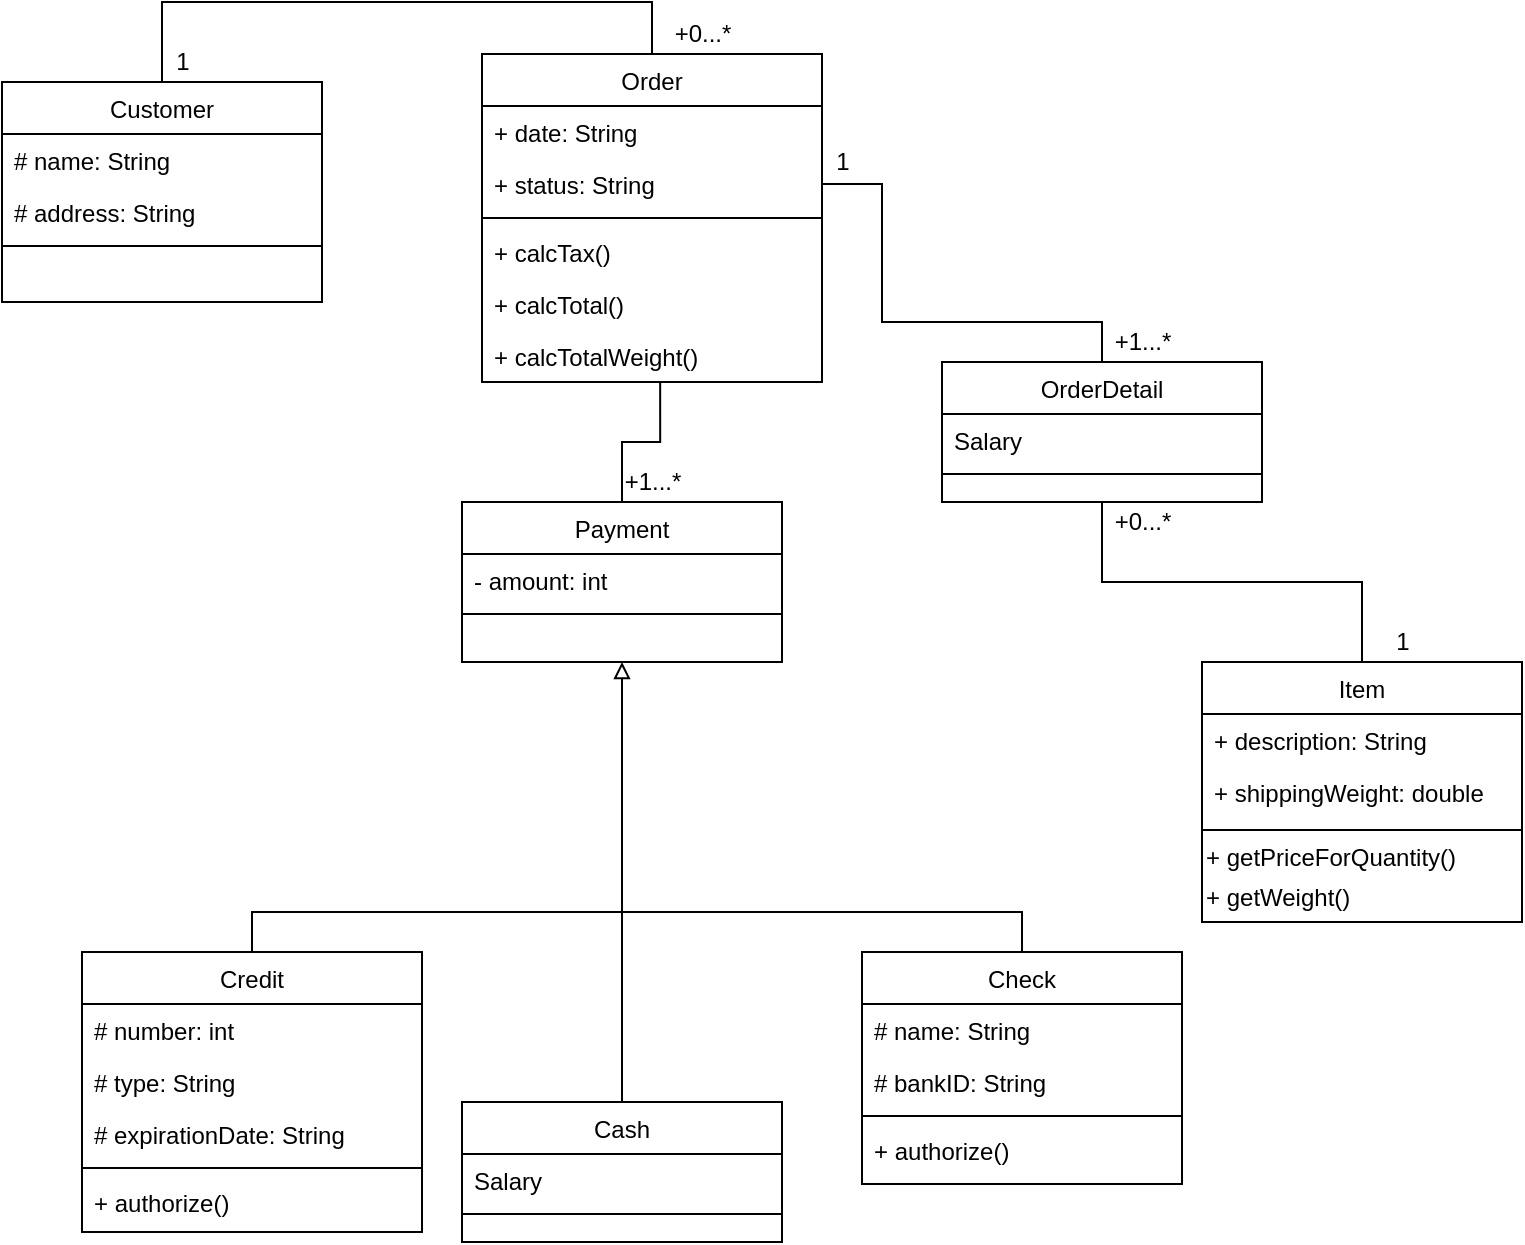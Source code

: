 <mxfile version="13.8.5" type="github"><diagram id="C5RBs43oDa-KdzZeNtuy" name="Page-1"><mxGraphModel dx="1773" dy="589" grid="1" gridSize="10" guides="1" tooltips="1" connect="1" arrows="1" fold="1" page="1" pageScale="1" pageWidth="827" pageHeight="1169" math="0" shadow="0"><root><mxCell id="WIyWlLk6GJQsqaUBKTNV-0"/><mxCell id="WIyWlLk6GJQsqaUBKTNV-1" parent="WIyWlLk6GJQsqaUBKTNV-0"/><mxCell id="dtHuz1XMKrNfmdPAIOBg-39" style="edgeStyle=orthogonalEdgeStyle;rounded=0;orthogonalLoop=1;jettySize=auto;html=1;exitX=0.5;exitY=0;exitDx=0;exitDy=0;entryX=0.5;entryY=0;entryDx=0;entryDy=0;startArrow=none;startFill=0;endArrow=none;endFill=0;" edge="1" parent="WIyWlLk6GJQsqaUBKTNV-1" source="zkfFHV4jXpPFQw0GAbJ--0" target="zkfFHV4jXpPFQw0GAbJ--17"><mxGeometry relative="1" as="geometry"><Array as="points"><mxPoint x="-10" y="110"/><mxPoint x="235" y="110"/></Array></mxGeometry></mxCell><mxCell id="zkfFHV4jXpPFQw0GAbJ--0" value="Customer" style="swimlane;fontStyle=0;align=center;verticalAlign=top;childLayout=stackLayout;horizontal=1;startSize=26;horizontalStack=0;resizeParent=1;resizeLast=0;collapsible=1;marginBottom=0;rounded=0;shadow=0;strokeWidth=1;" parent="WIyWlLk6GJQsqaUBKTNV-1" vertex="1"><mxGeometry x="-90" y="150" width="160" height="110" as="geometry"><mxRectangle x="230" y="140" width="160" height="26" as="alternateBounds"/></mxGeometry></mxCell><mxCell id="zkfFHV4jXpPFQw0GAbJ--1" value="# name: String" style="text;align=left;verticalAlign=top;spacingLeft=4;spacingRight=4;overflow=hidden;rotatable=0;points=[[0,0.5],[1,0.5]];portConstraint=eastwest;" parent="zkfFHV4jXpPFQw0GAbJ--0" vertex="1"><mxGeometry y="26" width="160" height="26" as="geometry"/></mxCell><mxCell id="zkfFHV4jXpPFQw0GAbJ--2" value="# address: String" style="text;align=left;verticalAlign=top;spacingLeft=4;spacingRight=4;overflow=hidden;rotatable=0;points=[[0,0.5],[1,0.5]];portConstraint=eastwest;rounded=0;shadow=0;html=0;" parent="zkfFHV4jXpPFQw0GAbJ--0" vertex="1"><mxGeometry y="52" width="160" height="26" as="geometry"/></mxCell><mxCell id="zkfFHV4jXpPFQw0GAbJ--4" value="" style="line;html=1;strokeWidth=1;align=left;verticalAlign=middle;spacingTop=-1;spacingLeft=3;spacingRight=3;rotatable=0;labelPosition=right;points=[];portConstraint=eastwest;" parent="zkfFHV4jXpPFQw0GAbJ--0" vertex="1"><mxGeometry y="78" width="160" height="8" as="geometry"/></mxCell><mxCell id="dtHuz1XMKrNfmdPAIOBg-4" style="rounded=0;orthogonalLoop=1;jettySize=auto;html=1;exitX=0.5;exitY=0;exitDx=0;exitDy=0;entryX=0.524;entryY=1;entryDx=0;entryDy=0;entryPerimeter=0;edgeStyle=orthogonalEdgeStyle;endArrow=none;endFill=0;" edge="1" parent="WIyWlLk6GJQsqaUBKTNV-1" source="zkfFHV4jXpPFQw0GAbJ--6" target="dtHuz1XMKrNfmdPAIOBg-2"><mxGeometry relative="1" as="geometry"/></mxCell><mxCell id="dtHuz1XMKrNfmdPAIOBg-9" style="edgeStyle=orthogonalEdgeStyle;rounded=0;orthogonalLoop=1;jettySize=auto;html=1;exitX=0.5;exitY=1;exitDx=0;exitDy=0;endArrow=none;endFill=0;startArrow=block;startFill=0;" edge="1" parent="WIyWlLk6GJQsqaUBKTNV-1" source="zkfFHV4jXpPFQw0GAbJ--6"><mxGeometry relative="1" as="geometry"><mxPoint x="220" y="570" as="targetPoint"/></mxGeometry></mxCell><mxCell id="zkfFHV4jXpPFQw0GAbJ--6" value="Payment" style="swimlane;fontStyle=0;align=center;verticalAlign=top;childLayout=stackLayout;horizontal=1;startSize=26;horizontalStack=0;resizeParent=1;resizeLast=0;collapsible=1;marginBottom=0;rounded=0;shadow=0;strokeWidth=1;" parent="WIyWlLk6GJQsqaUBKTNV-1" vertex="1"><mxGeometry x="140" y="360" width="160" height="80" as="geometry"><mxRectangle x="130" y="380" width="160" height="26" as="alternateBounds"/></mxGeometry></mxCell><mxCell id="zkfFHV4jXpPFQw0GAbJ--7" value="- amount: int" style="text;align=left;verticalAlign=top;spacingLeft=4;spacingRight=4;overflow=hidden;rotatable=0;points=[[0,0.5],[1,0.5]];portConstraint=eastwest;" parent="zkfFHV4jXpPFQw0GAbJ--6" vertex="1"><mxGeometry y="26" width="160" height="26" as="geometry"/></mxCell><mxCell id="zkfFHV4jXpPFQw0GAbJ--9" value="" style="line;html=1;strokeWidth=1;align=left;verticalAlign=middle;spacingTop=-1;spacingLeft=3;spacingRight=3;rotatable=0;labelPosition=right;points=[];portConstraint=eastwest;" parent="zkfFHV4jXpPFQw0GAbJ--6" vertex="1"><mxGeometry y="52" width="160" height="8" as="geometry"/></mxCell><mxCell id="dtHuz1XMKrNfmdPAIOBg-7" style="edgeStyle=orthogonalEdgeStyle;rounded=0;orthogonalLoop=1;jettySize=auto;html=1;entryX=0.5;entryY=0;entryDx=0;entryDy=0;endArrow=none;endFill=0;exitX=0.5;exitY=0;exitDx=0;exitDy=0;" edge="1" parent="WIyWlLk6GJQsqaUBKTNV-1" source="dtHuz1XMKrNfmdPAIOBg-22" target="dgmMnPyC1cf0m6Kjj42E-9"><mxGeometry relative="1" as="geometry"><mxPoint x="70" y="520" as="sourcePoint"/></mxGeometry></mxCell><mxCell id="zkfFHV4jXpPFQw0GAbJ--17" value="Order" style="swimlane;fontStyle=0;align=center;verticalAlign=top;childLayout=stackLayout;horizontal=1;startSize=26;horizontalStack=0;resizeParent=1;resizeLast=0;collapsible=1;marginBottom=0;rounded=0;shadow=0;strokeWidth=1;" parent="WIyWlLk6GJQsqaUBKTNV-1" vertex="1"><mxGeometry x="150" y="136" width="170" height="164" as="geometry"><mxRectangle x="550" y="140" width="160" height="26" as="alternateBounds"/></mxGeometry></mxCell><mxCell id="zkfFHV4jXpPFQw0GAbJ--18" value="+ date: String" style="text;align=left;verticalAlign=top;spacingLeft=4;spacingRight=4;overflow=hidden;rotatable=0;points=[[0,0.5],[1,0.5]];portConstraint=eastwest;" parent="zkfFHV4jXpPFQw0GAbJ--17" vertex="1"><mxGeometry y="26" width="170" height="26" as="geometry"/></mxCell><mxCell id="zkfFHV4jXpPFQw0GAbJ--19" value="+ status: String" style="text;align=left;verticalAlign=top;spacingLeft=4;spacingRight=4;overflow=hidden;rotatable=0;points=[[0,0.5],[1,0.5]];portConstraint=eastwest;rounded=0;shadow=0;html=0;" parent="zkfFHV4jXpPFQw0GAbJ--17" vertex="1"><mxGeometry y="52" width="170" height="26" as="geometry"/></mxCell><mxCell id="zkfFHV4jXpPFQw0GAbJ--23" value="" style="line;html=1;strokeWidth=1;align=left;verticalAlign=middle;spacingTop=-1;spacingLeft=3;spacingRight=3;rotatable=0;labelPosition=right;points=[];portConstraint=eastwest;" parent="zkfFHV4jXpPFQw0GAbJ--17" vertex="1"><mxGeometry y="78" width="170" height="8" as="geometry"/></mxCell><mxCell id="zkfFHV4jXpPFQw0GAbJ--24" value="+ calcTax()" style="text;align=left;verticalAlign=top;spacingLeft=4;spacingRight=4;overflow=hidden;rotatable=0;points=[[0,0.5],[1,0.5]];portConstraint=eastwest;" parent="zkfFHV4jXpPFQw0GAbJ--17" vertex="1"><mxGeometry y="86" width="170" height="26" as="geometry"/></mxCell><mxCell id="zkfFHV4jXpPFQw0GAbJ--25" value="+ calcTotal()" style="text;align=left;verticalAlign=top;spacingLeft=4;spacingRight=4;overflow=hidden;rotatable=0;points=[[0,0.5],[1,0.5]];portConstraint=eastwest;" parent="zkfFHV4jXpPFQw0GAbJ--17" vertex="1"><mxGeometry y="112" width="170" height="26" as="geometry"/></mxCell><mxCell id="dtHuz1XMKrNfmdPAIOBg-2" value="+ calcTotalWeight()" style="text;align=left;verticalAlign=top;spacingLeft=4;spacingRight=4;overflow=hidden;rotatable=0;points=[[0,0.5],[1,0.5]];portConstraint=eastwest;" vertex="1" parent="zkfFHV4jXpPFQw0GAbJ--17"><mxGeometry y="138" width="170" height="26" as="geometry"/></mxCell><mxCell id="dtHuz1XMKrNfmdPAIOBg-8" style="edgeStyle=orthogonalEdgeStyle;rounded=0;orthogonalLoop=1;jettySize=auto;html=1;exitX=0.5;exitY=0;exitDx=0;exitDy=0;endArrow=none;endFill=0;" edge="1" parent="WIyWlLk6GJQsqaUBKTNV-1" source="dgmMnPyC1cf0m6Kjj42E-0"><mxGeometry relative="1" as="geometry"><mxPoint x="220" y="570" as="targetPoint"/></mxGeometry></mxCell><mxCell id="dgmMnPyC1cf0m6Kjj42E-0" value="Cash" style="swimlane;fontStyle=0;align=center;verticalAlign=top;childLayout=stackLayout;horizontal=1;startSize=26;horizontalStack=0;resizeParent=1;resizeLast=0;collapsible=1;marginBottom=0;rounded=0;shadow=0;strokeWidth=1;" parent="WIyWlLk6GJQsqaUBKTNV-1" vertex="1"><mxGeometry x="140" y="660" width="160" height="70" as="geometry"><mxRectangle x="340" y="380" width="170" height="26" as="alternateBounds"/></mxGeometry></mxCell><mxCell id="dgmMnPyC1cf0m6Kjj42E-1" value="Salary" style="text;align=left;verticalAlign=top;spacingLeft=4;spacingRight=4;overflow=hidden;rotatable=0;points=[[0,0.5],[1,0.5]];portConstraint=eastwest;" parent="dgmMnPyC1cf0m6Kjj42E-0" vertex="1"><mxGeometry y="26" width="160" height="26" as="geometry"/></mxCell><mxCell id="dgmMnPyC1cf0m6Kjj42E-2" value="" style="line;html=1;strokeWidth=1;align=left;verticalAlign=middle;spacingTop=-1;spacingLeft=3;spacingRight=3;rotatable=0;labelPosition=right;points=[];portConstraint=eastwest;" parent="dgmMnPyC1cf0m6Kjj42E-0" vertex="1"><mxGeometry y="52" width="160" height="8" as="geometry"/></mxCell><mxCell id="dgmMnPyC1cf0m6Kjj42E-3" value="Item" style="swimlane;fontStyle=0;align=center;verticalAlign=top;childLayout=stackLayout;horizontal=1;startSize=26;horizontalStack=0;resizeParent=1;resizeLast=0;collapsible=1;marginBottom=0;rounded=0;shadow=0;strokeWidth=1;" parent="WIyWlLk6GJQsqaUBKTNV-1" vertex="1"><mxGeometry x="510" y="440" width="160" height="130" as="geometry"><mxRectangle x="340" y="380" width="170" height="26" as="alternateBounds"/></mxGeometry></mxCell><mxCell id="dgmMnPyC1cf0m6Kjj42E-4" value="+ description: String" style="text;align=left;verticalAlign=top;spacingLeft=4;spacingRight=4;overflow=hidden;rotatable=0;points=[[0,0.5],[1,0.5]];portConstraint=eastwest;" parent="dgmMnPyC1cf0m6Kjj42E-3" vertex="1"><mxGeometry y="26" width="160" height="26" as="geometry"/></mxCell><mxCell id="dtHuz1XMKrNfmdPAIOBg-36" value="+ shippingWeight: double" style="text;align=left;verticalAlign=top;spacingLeft=4;spacingRight=4;overflow=hidden;rotatable=0;points=[[0,0.5],[1,0.5]];portConstraint=eastwest;" vertex="1" parent="dgmMnPyC1cf0m6Kjj42E-3"><mxGeometry y="52" width="160" height="28" as="geometry"/></mxCell><mxCell id="dgmMnPyC1cf0m6Kjj42E-5" value="" style="line;html=1;strokeWidth=1;align=left;verticalAlign=middle;spacingTop=-1;spacingLeft=3;spacingRight=3;rotatable=0;labelPosition=right;points=[];portConstraint=eastwest;" parent="dgmMnPyC1cf0m6Kjj42E-3" vertex="1"><mxGeometry y="80" width="160" height="8" as="geometry"/></mxCell><mxCell id="dtHuz1XMKrNfmdPAIOBg-37" value="+ getPriceForQuantity()" style="text;html=1;align=left;verticalAlign=middle;resizable=0;points=[];autosize=1;" vertex="1" parent="dgmMnPyC1cf0m6Kjj42E-3"><mxGeometry y="88" width="160" height="20" as="geometry"/></mxCell><mxCell id="dtHuz1XMKrNfmdPAIOBg-38" value="+ getWeight()" style="text;html=1;align=left;verticalAlign=middle;resizable=0;points=[];autosize=1;" vertex="1" parent="dgmMnPyC1cf0m6Kjj42E-3"><mxGeometry y="108" width="160" height="20" as="geometry"/></mxCell><mxCell id="dtHuz1XMKrNfmdPAIOBg-33" style="edgeStyle=orthogonalEdgeStyle;rounded=0;orthogonalLoop=1;jettySize=auto;html=1;exitX=0.5;exitY=1;exitDx=0;exitDy=0;entryX=0.5;entryY=0;entryDx=0;entryDy=0;startArrow=none;startFill=0;endArrow=none;endFill=0;" edge="1" parent="WIyWlLk6GJQsqaUBKTNV-1" source="dgmMnPyC1cf0m6Kjj42E-6" target="dgmMnPyC1cf0m6Kjj42E-3"><mxGeometry relative="1" as="geometry"/></mxCell><mxCell id="dgmMnPyC1cf0m6Kjj42E-6" value="OrderDetail" style="swimlane;fontStyle=0;align=center;verticalAlign=top;childLayout=stackLayout;horizontal=1;startSize=26;horizontalStack=0;resizeParent=1;resizeLast=0;collapsible=1;marginBottom=0;rounded=0;shadow=0;strokeWidth=1;" parent="WIyWlLk6GJQsqaUBKTNV-1" vertex="1"><mxGeometry x="380" y="290" width="160" height="70" as="geometry"><mxRectangle x="340" y="380" width="170" height="26" as="alternateBounds"/></mxGeometry></mxCell><mxCell id="dgmMnPyC1cf0m6Kjj42E-7" value="Salary" style="text;align=left;verticalAlign=top;spacingLeft=4;spacingRight=4;overflow=hidden;rotatable=0;points=[[0,0.5],[1,0.5]];portConstraint=eastwest;" parent="dgmMnPyC1cf0m6Kjj42E-6" vertex="1"><mxGeometry y="26" width="160" height="26" as="geometry"/></mxCell><mxCell id="dgmMnPyC1cf0m6Kjj42E-8" value="" style="line;html=1;strokeWidth=1;align=left;verticalAlign=middle;spacingTop=-1;spacingLeft=3;spacingRight=3;rotatable=0;labelPosition=right;points=[];portConstraint=eastwest;" parent="dgmMnPyC1cf0m6Kjj42E-6" vertex="1"><mxGeometry y="52" width="160" height="8" as="geometry"/></mxCell><mxCell id="dgmMnPyC1cf0m6Kjj42E-9" value="Check" style="swimlane;fontStyle=0;align=center;verticalAlign=top;childLayout=stackLayout;horizontal=1;startSize=26;horizontalStack=0;resizeParent=1;resizeLast=0;collapsible=1;marginBottom=0;rounded=0;shadow=0;strokeWidth=1;" parent="WIyWlLk6GJQsqaUBKTNV-1" vertex="1"><mxGeometry x="340" y="585" width="160" height="116" as="geometry"><mxRectangle x="340" y="380" width="170" height="26" as="alternateBounds"/></mxGeometry></mxCell><mxCell id="dgmMnPyC1cf0m6Kjj42E-10" value="# name: String" style="text;align=left;verticalAlign=top;spacingLeft=4;spacingRight=4;overflow=hidden;rotatable=0;points=[[0,0.5],[1,0.5]];portConstraint=eastwest;" parent="dgmMnPyC1cf0m6Kjj42E-9" vertex="1"><mxGeometry y="26" width="160" height="26" as="geometry"/></mxCell><mxCell id="dtHuz1XMKrNfmdPAIOBg-16" value="# bankID: String" style="text;align=left;verticalAlign=top;spacingLeft=4;spacingRight=4;overflow=hidden;rotatable=0;points=[[0,0.5],[1,0.5]];portConstraint=eastwest;" vertex="1" parent="dgmMnPyC1cf0m6Kjj42E-9"><mxGeometry y="52" width="160" height="26" as="geometry"/></mxCell><mxCell id="dgmMnPyC1cf0m6Kjj42E-11" value="" style="line;html=1;strokeWidth=1;align=left;verticalAlign=middle;spacingTop=-1;spacingLeft=3;spacingRight=3;rotatable=0;labelPosition=right;points=[];portConstraint=eastwest;" parent="dgmMnPyC1cf0m6Kjj42E-9" vertex="1"><mxGeometry y="78" width="160" height="8" as="geometry"/></mxCell><mxCell id="dtHuz1XMKrNfmdPAIOBg-19" value="+ authorize()" style="text;align=left;verticalAlign=top;spacingLeft=4;spacingRight=4;overflow=hidden;rotatable=0;points=[[0,0.5],[1,0.5]];portConstraint=eastwest;" vertex="1" parent="dgmMnPyC1cf0m6Kjj42E-9"><mxGeometry y="86" width="160" height="26" as="geometry"/></mxCell><mxCell id="dtHuz1XMKrNfmdPAIOBg-6" value="+1...*" style="text;html=1;align=center;verticalAlign=middle;resizable=0;points=[];autosize=1;" vertex="1" parent="WIyWlLk6GJQsqaUBKTNV-1"><mxGeometry x="215" y="340" width="40" height="20" as="geometry"/></mxCell><mxCell id="dtHuz1XMKrNfmdPAIOBg-22" value="Credit" style="swimlane;fontStyle=0;align=center;verticalAlign=top;childLayout=stackLayout;horizontal=1;startSize=26;horizontalStack=0;resizeParent=1;resizeLast=0;collapsible=1;marginBottom=0;rounded=0;shadow=0;strokeWidth=1;" vertex="1" parent="WIyWlLk6GJQsqaUBKTNV-1"><mxGeometry x="-50" y="585" width="170" height="140" as="geometry"><mxRectangle x="550" y="140" width="160" height="26" as="alternateBounds"/></mxGeometry></mxCell><mxCell id="dtHuz1XMKrNfmdPAIOBg-23" value="# number: int" style="text;align=left;verticalAlign=top;spacingLeft=4;spacingRight=4;overflow=hidden;rotatable=0;points=[[0,0.5],[1,0.5]];portConstraint=eastwest;" vertex="1" parent="dtHuz1XMKrNfmdPAIOBg-22"><mxGeometry y="26" width="170" height="26" as="geometry"/></mxCell><mxCell id="dtHuz1XMKrNfmdPAIOBg-24" value="# type: String" style="text;align=left;verticalAlign=top;spacingLeft=4;spacingRight=4;overflow=hidden;rotatable=0;points=[[0,0.5],[1,0.5]];portConstraint=eastwest;rounded=0;shadow=0;html=0;" vertex="1" parent="dtHuz1XMKrNfmdPAIOBg-22"><mxGeometry y="52" width="170" height="26" as="geometry"/></mxCell><mxCell id="dtHuz1XMKrNfmdPAIOBg-26" value="# expirationDate: String" style="text;align=left;verticalAlign=top;spacingLeft=4;spacingRight=4;overflow=hidden;rotatable=0;points=[[0,0.5],[1,0.5]];portConstraint=eastwest;" vertex="1" parent="dtHuz1XMKrNfmdPAIOBg-22"><mxGeometry y="78" width="170" height="26" as="geometry"/></mxCell><mxCell id="dtHuz1XMKrNfmdPAIOBg-25" value="" style="line;html=1;strokeWidth=1;align=left;verticalAlign=middle;spacingTop=-1;spacingLeft=3;spacingRight=3;rotatable=0;labelPosition=right;points=[];portConstraint=eastwest;" vertex="1" parent="dtHuz1XMKrNfmdPAIOBg-22"><mxGeometry y="104" width="170" height="8" as="geometry"/></mxCell><mxCell id="dtHuz1XMKrNfmdPAIOBg-27" value="+ authorize()" style="text;align=left;verticalAlign=top;spacingLeft=4;spacingRight=4;overflow=hidden;rotatable=0;points=[[0,0.5],[1,0.5]];portConstraint=eastwest;" vertex="1" parent="dtHuz1XMKrNfmdPAIOBg-22"><mxGeometry y="112" width="170" height="26" as="geometry"/></mxCell><mxCell id="dtHuz1XMKrNfmdPAIOBg-31" style="edgeStyle=orthogonalEdgeStyle;rounded=0;orthogonalLoop=1;jettySize=auto;html=1;exitX=1;exitY=0.5;exitDx=0;exitDy=0;entryX=0.5;entryY=0;entryDx=0;entryDy=0;startArrow=none;startFill=0;endArrow=none;endFill=0;" edge="1" parent="WIyWlLk6GJQsqaUBKTNV-1" source="zkfFHV4jXpPFQw0GAbJ--19" target="dgmMnPyC1cf0m6Kjj42E-6"><mxGeometry relative="1" as="geometry"><Array as="points"><mxPoint x="350" y="201"/><mxPoint x="350" y="270"/><mxPoint x="460" y="270"/></Array></mxGeometry></mxCell><mxCell id="dtHuz1XMKrNfmdPAIOBg-32" value="+1...*" style="text;html=1;align=center;verticalAlign=middle;resizable=0;points=[];autosize=1;" vertex="1" parent="WIyWlLk6GJQsqaUBKTNV-1"><mxGeometry x="460" y="270" width="40" height="20" as="geometry"/></mxCell><mxCell id="dtHuz1XMKrNfmdPAIOBg-34" value="1" style="text;html=1;align=center;verticalAlign=middle;resizable=0;points=[];autosize=1;" vertex="1" parent="WIyWlLk6GJQsqaUBKTNV-1"><mxGeometry x="600" y="420" width="20" height="20" as="geometry"/></mxCell><mxCell id="dtHuz1XMKrNfmdPAIOBg-35" value="1" style="text;html=1;align=center;verticalAlign=middle;resizable=0;points=[];autosize=1;" vertex="1" parent="WIyWlLk6GJQsqaUBKTNV-1"><mxGeometry x="320" y="180" width="20" height="20" as="geometry"/></mxCell><mxCell id="dtHuz1XMKrNfmdPAIOBg-40" value="+0...*" style="text;html=1;align=center;verticalAlign=middle;resizable=0;points=[];autosize=1;" vertex="1" parent="WIyWlLk6GJQsqaUBKTNV-1"><mxGeometry x="240" y="116" width="40" height="20" as="geometry"/></mxCell><mxCell id="dtHuz1XMKrNfmdPAIOBg-41" value="1" style="text;html=1;align=center;verticalAlign=middle;resizable=0;points=[];autosize=1;" vertex="1" parent="WIyWlLk6GJQsqaUBKTNV-1"><mxGeometry x="-10" y="130" width="20" height="20" as="geometry"/></mxCell><mxCell id="dtHuz1XMKrNfmdPAIOBg-42" value="+0...*" style="text;html=1;align=center;verticalAlign=middle;resizable=0;points=[];autosize=1;" vertex="1" parent="WIyWlLk6GJQsqaUBKTNV-1"><mxGeometry x="460" y="360" width="40" height="20" as="geometry"/></mxCell></root></mxGraphModel></diagram></mxfile>